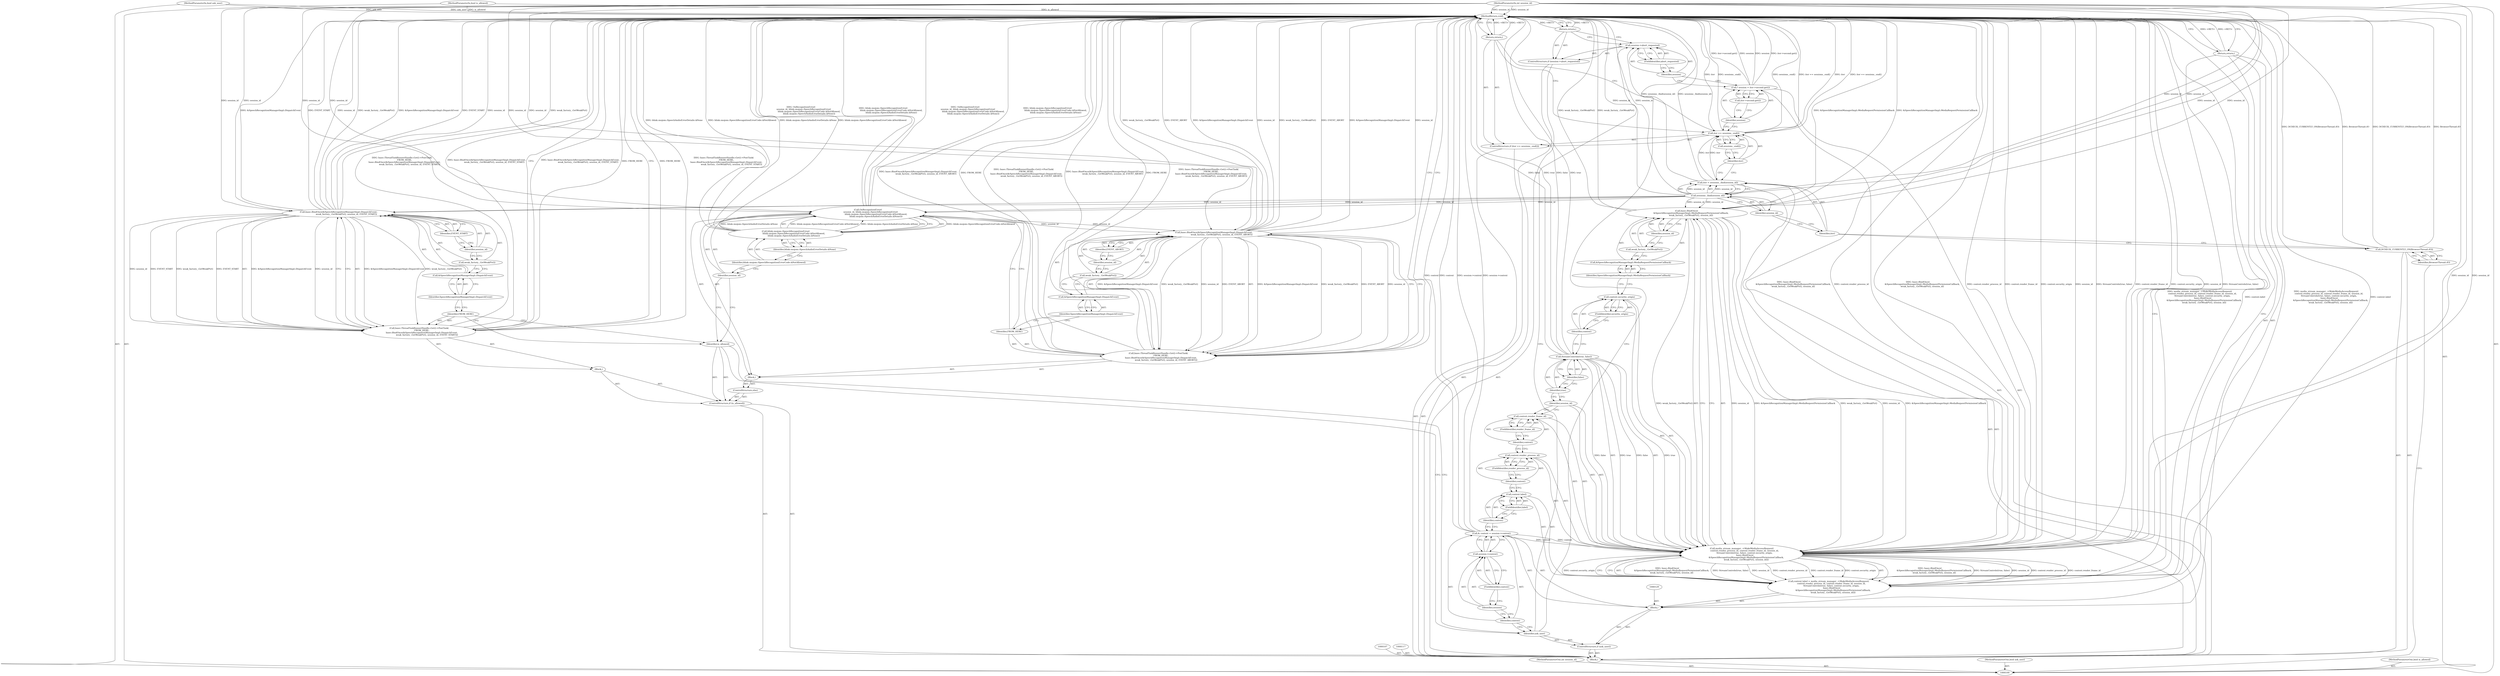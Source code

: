 digraph "1_Chrome_971548cdca2d4c0a6fedd3db0c94372c2a27eac3_20" {
"1000185" [label="(MethodReturn,void)"];
"1000101" [label="(MethodParameterIn,int session_id)"];
"1000271" [label="(MethodParameterOut,int session_id)"];
"1000119" [label="(Identifier,session)"];
"1000120" [label="(Call,iter->second.get())"];
"1000118" [label="(Call,* session = iter->second.get())"];
"1000124" [label="(FieldIdentifier,abort_requested)"];
"1000121" [label="(ControlStructure,if (session->abort_requested))"];
"1000122" [label="(Call,session->abort_requested)"];
"1000123" [label="(Identifier,session)"];
"1000125" [label="(Return,return;)"];
"1000126" [label="(ControlStructure,if (ask_user))"];
"1000127" [label="(Identifier,ask_user)"];
"1000130" [label="(Call,& context = session->context)"];
"1000131" [label="(Identifier,context)"];
"1000132" [label="(Call,session->context)"];
"1000133" [label="(Identifier,session)"];
"1000128" [label="(Block,)"];
"1000134" [label="(FieldIdentifier,context)"];
"1000138" [label="(FieldIdentifier,label)"];
"1000139" [label="(Call,media_stream_manager_->MakeMediaAccessRequest(\n        context.render_process_id, context.render_frame_id, session_id,\n        StreamControls(true, false), context.security_origin,\n         base::BindOnce(\n             &SpeechRecognitionManagerImpl::MediaRequestPermissionCallback,\n             weak_factory_.GetWeakPtr(), session_id)))"];
"1000135" [label="(Call,context.label = media_stream_manager_->MakeMediaAccessRequest(\n        context.render_process_id, context.render_frame_id, session_id,\n        StreamControls(true, false), context.security_origin,\n         base::BindOnce(\n             &SpeechRecognitionManagerImpl::MediaRequestPermissionCallback,\n             weak_factory_.GetWeakPtr(), session_id)))"];
"1000136" [label="(Call,context.label)"];
"1000137" [label="(Identifier,context)"];
"1000142" [label="(FieldIdentifier,render_process_id)"];
"1000143" [label="(Call,context.render_frame_id)"];
"1000144" [label="(Identifier,context)"];
"1000145" [label="(FieldIdentifier,render_frame_id)"];
"1000146" [label="(Identifier,session_id)"];
"1000140" [label="(Call,context.render_process_id)"];
"1000141" [label="(Identifier,context)"];
"1000148" [label="(Identifier,true)"];
"1000149" [label="(Identifier,false)"];
"1000150" [label="(Call,context.security_origin)"];
"1000151" [label="(Identifier,context)"];
"1000152" [label="(FieldIdentifier,security_origin)"];
"1000147" [label="(Call,StreamControls(true, false))"];
"1000102" [label="(MethodParameterIn,bool ask_user)"];
"1000272" [label="(MethodParameterOut,bool ask_user)"];
"1000153" [label="(Call,base::BindOnce(\n             &SpeechRecognitionManagerImpl::MediaRequestPermissionCallback,\n             weak_factory_.GetWeakPtr(), session_id))"];
"1000154" [label="(Call,&SpeechRecognitionManagerImpl::MediaRequestPermissionCallback)"];
"1000155" [label="(Identifier,SpeechRecognitionManagerImpl::MediaRequestPermissionCallback)"];
"1000156" [label="(Call,weak_factory_.GetWeakPtr())"];
"1000157" [label="(Identifier,session_id)"];
"1000158" [label="(Return,return;)"];
"1000161" [label="(Block,)"];
"1000159" [label="(ControlStructure,if (is_allowed))"];
"1000160" [label="(Identifier,is_allowed)"];
"1000162" [label="(Call,base::ThreadTaskRunnerHandle::Get()->PostTask(\n        FROM_HERE,\n        base::BindOnce(&SpeechRecognitionManagerImpl::DispatchEvent,\n                       weak_factory_.GetWeakPtr(), session_id, EVENT_START)))"];
"1000163" [label="(Identifier,FROM_HERE)"];
"1000165" [label="(Call,&SpeechRecognitionManagerImpl::DispatchEvent)"];
"1000166" [label="(Identifier,SpeechRecognitionManagerImpl::DispatchEvent)"];
"1000164" [label="(Call,base::BindOnce(&SpeechRecognitionManagerImpl::DispatchEvent,\n                       weak_factory_.GetWeakPtr(), session_id, EVENT_START))"];
"1000103" [label="(MethodParameterIn,bool is_allowed)"];
"1000273" [label="(MethodParameterOut,bool is_allowed)"];
"1000104" [label="(Block,)"];
"1000167" [label="(Call,weak_factory_.GetWeakPtr())"];
"1000168" [label="(Identifier,session_id)"];
"1000169" [label="(Identifier,EVENT_START)"];
"1000170" [label="(ControlStructure,else)"];
"1000171" [label="(Block,)"];
"1000172" [label="(Call,OnRecognitionError(\n        session_id, blink::mojom::SpeechRecognitionError(\n                        blink::mojom::SpeechRecognitionErrorCode::kNotAllowed,\n                        blink::mojom::SpeechAudioErrorDetails::kNone)))"];
"1000174" [label="(Call,blink::mojom::SpeechRecognitionError(\n                        blink::mojom::SpeechRecognitionErrorCode::kNotAllowed,\n                        blink::mojom::SpeechAudioErrorDetails::kNone))"];
"1000173" [label="(Identifier,session_id)"];
"1000175" [label="(Identifier,blink::mojom::SpeechRecognitionErrorCode::kNotAllowed)"];
"1000176" [label="(Identifier,blink::mojom::SpeechAudioErrorDetails::kNone)"];
"1000177" [label="(Call,base::ThreadTaskRunnerHandle::Get()->PostTask(\n        FROM_HERE,\n        base::BindOnce(&SpeechRecognitionManagerImpl::DispatchEvent,\n                       weak_factory_.GetWeakPtr(), session_id, EVENT_ABORT)))"];
"1000178" [label="(Identifier,FROM_HERE)"];
"1000180" [label="(Call,&SpeechRecognitionManagerImpl::DispatchEvent)"];
"1000181" [label="(Identifier,SpeechRecognitionManagerImpl::DispatchEvent)"];
"1000179" [label="(Call,base::BindOnce(&SpeechRecognitionManagerImpl::DispatchEvent,\n                       weak_factory_.GetWeakPtr(), session_id, EVENT_ABORT))"];
"1000182" [label="(Call,weak_factory_.GetWeakPtr())"];
"1000183" [label="(Identifier,session_id)"];
"1000184" [label="(Identifier,EVENT_ABORT)"];
"1000105" [label="(Call,DCHECK_CURRENTLY_ON(BrowserThread::IO))"];
"1000106" [label="(Identifier,BrowserThread::IO)"];
"1000110" [label="(Call,sessions_.find(session_id))"];
"1000111" [label="(Identifier,session_id)"];
"1000108" [label="(Call,iter = sessions_.find(session_id))"];
"1000109" [label="(Identifier,iter)"];
"1000115" [label="(Call,sessions_.end())"];
"1000112" [label="(ControlStructure,if (iter == sessions_.end()))"];
"1000113" [label="(Call,iter == sessions_.end())"];
"1000114" [label="(Identifier,iter)"];
"1000116" [label="(Return,return;)"];
"1000185" -> "1000100"  [label="AST: "];
"1000185" -> "1000116"  [label="CFG: "];
"1000185" -> "1000125"  [label="CFG: "];
"1000185" -> "1000158"  [label="CFG: "];
"1000185" -> "1000162"  [label="CFG: "];
"1000185" -> "1000177"  [label="CFG: "];
"1000116" -> "1000185"  [label="DDG: <RET>"];
"1000125" -> "1000185"  [label="DDG: <RET>"];
"1000158" -> "1000185"  [label="DDG: <RET>"];
"1000172" -> "1000185"  [label="DDG: OnRecognitionError(\n        session_id, blink::mojom::SpeechRecognitionError(\n                        blink::mojom::SpeechRecognitionErrorCode::kNotAllowed,\n                        blink::mojom::SpeechAudioErrorDetails::kNone))"];
"1000172" -> "1000185"  [label="DDG: blink::mojom::SpeechRecognitionError(\n                        blink::mojom::SpeechRecognitionErrorCode::kNotAllowed,\n                        blink::mojom::SpeechAudioErrorDetails::kNone)"];
"1000164" -> "1000185"  [label="DDG: EVENT_START"];
"1000164" -> "1000185"  [label="DDG: session_id"];
"1000164" -> "1000185"  [label="DDG: weak_factory_.GetWeakPtr()"];
"1000164" -> "1000185"  [label="DDG: &SpeechRecognitionManagerImpl::DispatchEvent"];
"1000177" -> "1000185"  [label="DDG: base::BindOnce(&SpeechRecognitionManagerImpl::DispatchEvent,\n                       weak_factory_.GetWeakPtr(), session_id, EVENT_ABORT)"];
"1000177" -> "1000185"  [label="DDG: FROM_HERE"];
"1000177" -> "1000185"  [label="DDG: base::ThreadTaskRunnerHandle::Get()->PostTask(\n        FROM_HERE,\n        base::BindOnce(&SpeechRecognitionManagerImpl::DispatchEvent,\n                       weak_factory_.GetWeakPtr(), session_id, EVENT_ABORT))"];
"1000105" -> "1000185"  [label="DDG: DCHECK_CURRENTLY_ON(BrowserThread::IO)"];
"1000105" -> "1000185"  [label="DDG: BrowserThread::IO"];
"1000113" -> "1000185"  [label="DDG: iter"];
"1000113" -> "1000185"  [label="DDG: sessions_.end()"];
"1000113" -> "1000185"  [label="DDG: iter == sessions_.end()"];
"1000139" -> "1000185"  [label="DDG: base::BindOnce(\n             &SpeechRecognitionManagerImpl::MediaRequestPermissionCallback,\n             weak_factory_.GetWeakPtr(), session_id)"];
"1000139" -> "1000185"  [label="DDG: context.render_process_id"];
"1000139" -> "1000185"  [label="DDG: context.render_frame_id"];
"1000139" -> "1000185"  [label="DDG: context.security_origin"];
"1000139" -> "1000185"  [label="DDG: session_id"];
"1000139" -> "1000185"  [label="DDG: StreamControls(true, false)"];
"1000102" -> "1000185"  [label="DDG: ask_user"];
"1000153" -> "1000185"  [label="DDG: &SpeechRecognitionManagerImpl::MediaRequestPermissionCallback"];
"1000153" -> "1000185"  [label="DDG: weak_factory_.GetWeakPtr()"];
"1000118" -> "1000185"  [label="DDG: session"];
"1000118" -> "1000185"  [label="DDG: iter->second.get()"];
"1000179" -> "1000185"  [label="DDG: weak_factory_.GetWeakPtr()"];
"1000179" -> "1000185"  [label="DDG: EVENT_ABORT"];
"1000179" -> "1000185"  [label="DDG: &SpeechRecognitionManagerImpl::DispatchEvent"];
"1000179" -> "1000185"  [label="DDG: session_id"];
"1000162" -> "1000185"  [label="DDG: base::BindOnce(&SpeechRecognitionManagerImpl::DispatchEvent,\n                       weak_factory_.GetWeakPtr(), session_id, EVENT_START)"];
"1000162" -> "1000185"  [label="DDG: FROM_HERE"];
"1000162" -> "1000185"  [label="DDG: base::ThreadTaskRunnerHandle::Get()->PostTask(\n        FROM_HERE,\n        base::BindOnce(&SpeechRecognitionManagerImpl::DispatchEvent,\n                       weak_factory_.GetWeakPtr(), session_id, EVENT_START))"];
"1000130" -> "1000185"  [label="DDG: session->context"];
"1000130" -> "1000185"  [label="DDG: context"];
"1000135" -> "1000185"  [label="DDG: media_stream_manager_->MakeMediaAccessRequest(\n        context.render_process_id, context.render_frame_id, session_id,\n        StreamControls(true, false), context.security_origin,\n         base::BindOnce(\n             &SpeechRecognitionManagerImpl::MediaRequestPermissionCallback,\n             weak_factory_.GetWeakPtr(), session_id))"];
"1000135" -> "1000185"  [label="DDG: context.label"];
"1000103" -> "1000185"  [label="DDG: is_allowed"];
"1000147" -> "1000185"  [label="DDG: false"];
"1000147" -> "1000185"  [label="DDG: true"];
"1000174" -> "1000185"  [label="DDG: blink::mojom::SpeechAudioErrorDetails::kNone"];
"1000174" -> "1000185"  [label="DDG: blink::mojom::SpeechRecognitionErrorCode::kNotAllowed"];
"1000101" -> "1000185"  [label="DDG: session_id"];
"1000108" -> "1000185"  [label="DDG: sessions_.find(session_id)"];
"1000110" -> "1000185"  [label="DDG: session_id"];
"1000101" -> "1000100"  [label="AST: "];
"1000101" -> "1000185"  [label="DDG: session_id"];
"1000101" -> "1000110"  [label="DDG: session_id"];
"1000101" -> "1000139"  [label="DDG: session_id"];
"1000101" -> "1000153"  [label="DDG: session_id"];
"1000101" -> "1000164"  [label="DDG: session_id"];
"1000101" -> "1000172"  [label="DDG: session_id"];
"1000101" -> "1000179"  [label="DDG: session_id"];
"1000271" -> "1000100"  [label="AST: "];
"1000119" -> "1000118"  [label="AST: "];
"1000119" -> "1000113"  [label="CFG: "];
"1000120" -> "1000119"  [label="CFG: "];
"1000120" -> "1000118"  [label="AST: "];
"1000120" -> "1000119"  [label="CFG: "];
"1000118" -> "1000120"  [label="CFG: "];
"1000118" -> "1000104"  [label="AST: "];
"1000118" -> "1000120"  [label="CFG: "];
"1000119" -> "1000118"  [label="AST: "];
"1000120" -> "1000118"  [label="AST: "];
"1000123" -> "1000118"  [label="CFG: "];
"1000118" -> "1000185"  [label="DDG: session"];
"1000118" -> "1000185"  [label="DDG: iter->second.get()"];
"1000124" -> "1000122"  [label="AST: "];
"1000124" -> "1000123"  [label="CFG: "];
"1000122" -> "1000124"  [label="CFG: "];
"1000121" -> "1000104"  [label="AST: "];
"1000122" -> "1000121"  [label="AST: "];
"1000125" -> "1000121"  [label="AST: "];
"1000122" -> "1000121"  [label="AST: "];
"1000122" -> "1000124"  [label="CFG: "];
"1000123" -> "1000122"  [label="AST: "];
"1000124" -> "1000122"  [label="AST: "];
"1000125" -> "1000122"  [label="CFG: "];
"1000127" -> "1000122"  [label="CFG: "];
"1000123" -> "1000122"  [label="AST: "];
"1000123" -> "1000118"  [label="CFG: "];
"1000124" -> "1000123"  [label="CFG: "];
"1000125" -> "1000121"  [label="AST: "];
"1000125" -> "1000122"  [label="CFG: "];
"1000185" -> "1000125"  [label="CFG: "];
"1000125" -> "1000185"  [label="DDG: <RET>"];
"1000126" -> "1000104"  [label="AST: "];
"1000127" -> "1000126"  [label="AST: "];
"1000128" -> "1000126"  [label="AST: "];
"1000127" -> "1000126"  [label="AST: "];
"1000127" -> "1000122"  [label="CFG: "];
"1000131" -> "1000127"  [label="CFG: "];
"1000160" -> "1000127"  [label="CFG: "];
"1000130" -> "1000128"  [label="AST: "];
"1000130" -> "1000132"  [label="CFG: "];
"1000131" -> "1000130"  [label="AST: "];
"1000132" -> "1000130"  [label="AST: "];
"1000137" -> "1000130"  [label="CFG: "];
"1000130" -> "1000185"  [label="DDG: session->context"];
"1000130" -> "1000185"  [label="DDG: context"];
"1000130" -> "1000139"  [label="DDG: context"];
"1000131" -> "1000130"  [label="AST: "];
"1000131" -> "1000127"  [label="CFG: "];
"1000133" -> "1000131"  [label="CFG: "];
"1000132" -> "1000130"  [label="AST: "];
"1000132" -> "1000134"  [label="CFG: "];
"1000133" -> "1000132"  [label="AST: "];
"1000134" -> "1000132"  [label="AST: "];
"1000130" -> "1000132"  [label="CFG: "];
"1000133" -> "1000132"  [label="AST: "];
"1000133" -> "1000131"  [label="CFG: "];
"1000134" -> "1000133"  [label="CFG: "];
"1000128" -> "1000126"  [label="AST: "];
"1000129" -> "1000128"  [label="AST: "];
"1000130" -> "1000128"  [label="AST: "];
"1000135" -> "1000128"  [label="AST: "];
"1000158" -> "1000128"  [label="AST: "];
"1000134" -> "1000132"  [label="AST: "];
"1000134" -> "1000133"  [label="CFG: "];
"1000132" -> "1000134"  [label="CFG: "];
"1000138" -> "1000136"  [label="AST: "];
"1000138" -> "1000137"  [label="CFG: "];
"1000136" -> "1000138"  [label="CFG: "];
"1000139" -> "1000135"  [label="AST: "];
"1000139" -> "1000153"  [label="CFG: "];
"1000140" -> "1000139"  [label="AST: "];
"1000143" -> "1000139"  [label="AST: "];
"1000146" -> "1000139"  [label="AST: "];
"1000147" -> "1000139"  [label="AST: "];
"1000150" -> "1000139"  [label="AST: "];
"1000153" -> "1000139"  [label="AST: "];
"1000135" -> "1000139"  [label="CFG: "];
"1000139" -> "1000185"  [label="DDG: base::BindOnce(\n             &SpeechRecognitionManagerImpl::MediaRequestPermissionCallback,\n             weak_factory_.GetWeakPtr(), session_id)"];
"1000139" -> "1000185"  [label="DDG: context.render_process_id"];
"1000139" -> "1000185"  [label="DDG: context.render_frame_id"];
"1000139" -> "1000185"  [label="DDG: context.security_origin"];
"1000139" -> "1000185"  [label="DDG: session_id"];
"1000139" -> "1000185"  [label="DDG: StreamControls(true, false)"];
"1000139" -> "1000135"  [label="DDG: base::BindOnce(\n             &SpeechRecognitionManagerImpl::MediaRequestPermissionCallback,\n             weak_factory_.GetWeakPtr(), session_id)"];
"1000139" -> "1000135"  [label="DDG: StreamControls(true, false)"];
"1000139" -> "1000135"  [label="DDG: session_id"];
"1000139" -> "1000135"  [label="DDG: context.render_process_id"];
"1000139" -> "1000135"  [label="DDG: context.render_frame_id"];
"1000139" -> "1000135"  [label="DDG: context.security_origin"];
"1000130" -> "1000139"  [label="DDG: context"];
"1000153" -> "1000139"  [label="DDG: session_id"];
"1000153" -> "1000139"  [label="DDG: &SpeechRecognitionManagerImpl::MediaRequestPermissionCallback"];
"1000153" -> "1000139"  [label="DDG: weak_factory_.GetWeakPtr()"];
"1000101" -> "1000139"  [label="DDG: session_id"];
"1000147" -> "1000139"  [label="DDG: true"];
"1000147" -> "1000139"  [label="DDG: false"];
"1000135" -> "1000128"  [label="AST: "];
"1000135" -> "1000139"  [label="CFG: "];
"1000136" -> "1000135"  [label="AST: "];
"1000139" -> "1000135"  [label="AST: "];
"1000158" -> "1000135"  [label="CFG: "];
"1000135" -> "1000185"  [label="DDG: media_stream_manager_->MakeMediaAccessRequest(\n        context.render_process_id, context.render_frame_id, session_id,\n        StreamControls(true, false), context.security_origin,\n         base::BindOnce(\n             &SpeechRecognitionManagerImpl::MediaRequestPermissionCallback,\n             weak_factory_.GetWeakPtr(), session_id))"];
"1000135" -> "1000185"  [label="DDG: context.label"];
"1000139" -> "1000135"  [label="DDG: base::BindOnce(\n             &SpeechRecognitionManagerImpl::MediaRequestPermissionCallback,\n             weak_factory_.GetWeakPtr(), session_id)"];
"1000139" -> "1000135"  [label="DDG: StreamControls(true, false)"];
"1000139" -> "1000135"  [label="DDG: session_id"];
"1000139" -> "1000135"  [label="DDG: context.render_process_id"];
"1000139" -> "1000135"  [label="DDG: context.render_frame_id"];
"1000139" -> "1000135"  [label="DDG: context.security_origin"];
"1000136" -> "1000135"  [label="AST: "];
"1000136" -> "1000138"  [label="CFG: "];
"1000137" -> "1000136"  [label="AST: "];
"1000138" -> "1000136"  [label="AST: "];
"1000141" -> "1000136"  [label="CFG: "];
"1000137" -> "1000136"  [label="AST: "];
"1000137" -> "1000130"  [label="CFG: "];
"1000138" -> "1000137"  [label="CFG: "];
"1000142" -> "1000140"  [label="AST: "];
"1000142" -> "1000141"  [label="CFG: "];
"1000140" -> "1000142"  [label="CFG: "];
"1000143" -> "1000139"  [label="AST: "];
"1000143" -> "1000145"  [label="CFG: "];
"1000144" -> "1000143"  [label="AST: "];
"1000145" -> "1000143"  [label="AST: "];
"1000146" -> "1000143"  [label="CFG: "];
"1000144" -> "1000143"  [label="AST: "];
"1000144" -> "1000140"  [label="CFG: "];
"1000145" -> "1000144"  [label="CFG: "];
"1000145" -> "1000143"  [label="AST: "];
"1000145" -> "1000144"  [label="CFG: "];
"1000143" -> "1000145"  [label="CFG: "];
"1000146" -> "1000139"  [label="AST: "];
"1000146" -> "1000143"  [label="CFG: "];
"1000148" -> "1000146"  [label="CFG: "];
"1000140" -> "1000139"  [label="AST: "];
"1000140" -> "1000142"  [label="CFG: "];
"1000141" -> "1000140"  [label="AST: "];
"1000142" -> "1000140"  [label="AST: "];
"1000144" -> "1000140"  [label="CFG: "];
"1000141" -> "1000140"  [label="AST: "];
"1000141" -> "1000136"  [label="CFG: "];
"1000142" -> "1000141"  [label="CFG: "];
"1000148" -> "1000147"  [label="AST: "];
"1000148" -> "1000146"  [label="CFG: "];
"1000149" -> "1000148"  [label="CFG: "];
"1000149" -> "1000147"  [label="AST: "];
"1000149" -> "1000148"  [label="CFG: "];
"1000147" -> "1000149"  [label="CFG: "];
"1000150" -> "1000139"  [label="AST: "];
"1000150" -> "1000152"  [label="CFG: "];
"1000151" -> "1000150"  [label="AST: "];
"1000152" -> "1000150"  [label="AST: "];
"1000155" -> "1000150"  [label="CFG: "];
"1000151" -> "1000150"  [label="AST: "];
"1000151" -> "1000147"  [label="CFG: "];
"1000152" -> "1000151"  [label="CFG: "];
"1000152" -> "1000150"  [label="AST: "];
"1000152" -> "1000151"  [label="CFG: "];
"1000150" -> "1000152"  [label="CFG: "];
"1000147" -> "1000139"  [label="AST: "];
"1000147" -> "1000149"  [label="CFG: "];
"1000148" -> "1000147"  [label="AST: "];
"1000149" -> "1000147"  [label="AST: "];
"1000151" -> "1000147"  [label="CFG: "];
"1000147" -> "1000185"  [label="DDG: false"];
"1000147" -> "1000185"  [label="DDG: true"];
"1000147" -> "1000139"  [label="DDG: true"];
"1000147" -> "1000139"  [label="DDG: false"];
"1000102" -> "1000100"  [label="AST: "];
"1000102" -> "1000185"  [label="DDG: ask_user"];
"1000272" -> "1000100"  [label="AST: "];
"1000153" -> "1000139"  [label="AST: "];
"1000153" -> "1000157"  [label="CFG: "];
"1000154" -> "1000153"  [label="AST: "];
"1000156" -> "1000153"  [label="AST: "];
"1000157" -> "1000153"  [label="AST: "];
"1000139" -> "1000153"  [label="CFG: "];
"1000153" -> "1000185"  [label="DDG: &SpeechRecognitionManagerImpl::MediaRequestPermissionCallback"];
"1000153" -> "1000185"  [label="DDG: weak_factory_.GetWeakPtr()"];
"1000153" -> "1000139"  [label="DDG: session_id"];
"1000153" -> "1000139"  [label="DDG: &SpeechRecognitionManagerImpl::MediaRequestPermissionCallback"];
"1000153" -> "1000139"  [label="DDG: weak_factory_.GetWeakPtr()"];
"1000110" -> "1000153"  [label="DDG: session_id"];
"1000101" -> "1000153"  [label="DDG: session_id"];
"1000154" -> "1000153"  [label="AST: "];
"1000154" -> "1000155"  [label="CFG: "];
"1000155" -> "1000154"  [label="AST: "];
"1000156" -> "1000154"  [label="CFG: "];
"1000155" -> "1000154"  [label="AST: "];
"1000155" -> "1000150"  [label="CFG: "];
"1000154" -> "1000155"  [label="CFG: "];
"1000156" -> "1000153"  [label="AST: "];
"1000156" -> "1000154"  [label="CFG: "];
"1000157" -> "1000156"  [label="CFG: "];
"1000157" -> "1000153"  [label="AST: "];
"1000157" -> "1000156"  [label="CFG: "];
"1000153" -> "1000157"  [label="CFG: "];
"1000158" -> "1000128"  [label="AST: "];
"1000158" -> "1000135"  [label="CFG: "];
"1000185" -> "1000158"  [label="CFG: "];
"1000158" -> "1000185"  [label="DDG: <RET>"];
"1000161" -> "1000159"  [label="AST: "];
"1000162" -> "1000161"  [label="AST: "];
"1000159" -> "1000104"  [label="AST: "];
"1000160" -> "1000159"  [label="AST: "];
"1000161" -> "1000159"  [label="AST: "];
"1000170" -> "1000159"  [label="AST: "];
"1000160" -> "1000159"  [label="AST: "];
"1000160" -> "1000127"  [label="CFG: "];
"1000163" -> "1000160"  [label="CFG: "];
"1000173" -> "1000160"  [label="CFG: "];
"1000162" -> "1000161"  [label="AST: "];
"1000162" -> "1000164"  [label="CFG: "];
"1000163" -> "1000162"  [label="AST: "];
"1000164" -> "1000162"  [label="AST: "];
"1000185" -> "1000162"  [label="CFG: "];
"1000162" -> "1000185"  [label="DDG: base::BindOnce(&SpeechRecognitionManagerImpl::DispatchEvent,\n                       weak_factory_.GetWeakPtr(), session_id, EVENT_START)"];
"1000162" -> "1000185"  [label="DDG: FROM_HERE"];
"1000162" -> "1000185"  [label="DDG: base::ThreadTaskRunnerHandle::Get()->PostTask(\n        FROM_HERE,\n        base::BindOnce(&SpeechRecognitionManagerImpl::DispatchEvent,\n                       weak_factory_.GetWeakPtr(), session_id, EVENT_START))"];
"1000164" -> "1000162"  [label="DDG: &SpeechRecognitionManagerImpl::DispatchEvent"];
"1000164" -> "1000162"  [label="DDG: weak_factory_.GetWeakPtr()"];
"1000164" -> "1000162"  [label="DDG: session_id"];
"1000164" -> "1000162"  [label="DDG: EVENT_START"];
"1000163" -> "1000162"  [label="AST: "];
"1000163" -> "1000160"  [label="CFG: "];
"1000166" -> "1000163"  [label="CFG: "];
"1000165" -> "1000164"  [label="AST: "];
"1000165" -> "1000166"  [label="CFG: "];
"1000166" -> "1000165"  [label="AST: "];
"1000167" -> "1000165"  [label="CFG: "];
"1000166" -> "1000165"  [label="AST: "];
"1000166" -> "1000163"  [label="CFG: "];
"1000165" -> "1000166"  [label="CFG: "];
"1000164" -> "1000162"  [label="AST: "];
"1000164" -> "1000169"  [label="CFG: "];
"1000165" -> "1000164"  [label="AST: "];
"1000167" -> "1000164"  [label="AST: "];
"1000168" -> "1000164"  [label="AST: "];
"1000169" -> "1000164"  [label="AST: "];
"1000162" -> "1000164"  [label="CFG: "];
"1000164" -> "1000185"  [label="DDG: EVENT_START"];
"1000164" -> "1000185"  [label="DDG: session_id"];
"1000164" -> "1000185"  [label="DDG: weak_factory_.GetWeakPtr()"];
"1000164" -> "1000185"  [label="DDG: &SpeechRecognitionManagerImpl::DispatchEvent"];
"1000164" -> "1000162"  [label="DDG: &SpeechRecognitionManagerImpl::DispatchEvent"];
"1000164" -> "1000162"  [label="DDG: weak_factory_.GetWeakPtr()"];
"1000164" -> "1000162"  [label="DDG: session_id"];
"1000164" -> "1000162"  [label="DDG: EVENT_START"];
"1000110" -> "1000164"  [label="DDG: session_id"];
"1000101" -> "1000164"  [label="DDG: session_id"];
"1000103" -> "1000100"  [label="AST: "];
"1000103" -> "1000185"  [label="DDG: is_allowed"];
"1000273" -> "1000100"  [label="AST: "];
"1000104" -> "1000100"  [label="AST: "];
"1000105" -> "1000104"  [label="AST: "];
"1000107" -> "1000104"  [label="AST: "];
"1000108" -> "1000104"  [label="AST: "];
"1000112" -> "1000104"  [label="AST: "];
"1000117" -> "1000104"  [label="AST: "];
"1000118" -> "1000104"  [label="AST: "];
"1000121" -> "1000104"  [label="AST: "];
"1000126" -> "1000104"  [label="AST: "];
"1000159" -> "1000104"  [label="AST: "];
"1000167" -> "1000164"  [label="AST: "];
"1000167" -> "1000165"  [label="CFG: "];
"1000168" -> "1000167"  [label="CFG: "];
"1000168" -> "1000164"  [label="AST: "];
"1000168" -> "1000167"  [label="CFG: "];
"1000169" -> "1000168"  [label="CFG: "];
"1000169" -> "1000164"  [label="AST: "];
"1000169" -> "1000168"  [label="CFG: "];
"1000164" -> "1000169"  [label="CFG: "];
"1000170" -> "1000159"  [label="AST: "];
"1000171" -> "1000170"  [label="AST: "];
"1000171" -> "1000170"  [label="AST: "];
"1000172" -> "1000171"  [label="AST: "];
"1000177" -> "1000171"  [label="AST: "];
"1000172" -> "1000171"  [label="AST: "];
"1000172" -> "1000174"  [label="CFG: "];
"1000173" -> "1000172"  [label="AST: "];
"1000174" -> "1000172"  [label="AST: "];
"1000178" -> "1000172"  [label="CFG: "];
"1000172" -> "1000185"  [label="DDG: OnRecognitionError(\n        session_id, blink::mojom::SpeechRecognitionError(\n                        blink::mojom::SpeechRecognitionErrorCode::kNotAllowed,\n                        blink::mojom::SpeechAudioErrorDetails::kNone))"];
"1000172" -> "1000185"  [label="DDG: blink::mojom::SpeechRecognitionError(\n                        blink::mojom::SpeechRecognitionErrorCode::kNotAllowed,\n                        blink::mojom::SpeechAudioErrorDetails::kNone)"];
"1000110" -> "1000172"  [label="DDG: session_id"];
"1000101" -> "1000172"  [label="DDG: session_id"];
"1000174" -> "1000172"  [label="DDG: blink::mojom::SpeechRecognitionErrorCode::kNotAllowed"];
"1000174" -> "1000172"  [label="DDG: blink::mojom::SpeechAudioErrorDetails::kNone"];
"1000172" -> "1000179"  [label="DDG: session_id"];
"1000174" -> "1000172"  [label="AST: "];
"1000174" -> "1000176"  [label="CFG: "];
"1000175" -> "1000174"  [label="AST: "];
"1000176" -> "1000174"  [label="AST: "];
"1000172" -> "1000174"  [label="CFG: "];
"1000174" -> "1000185"  [label="DDG: blink::mojom::SpeechAudioErrorDetails::kNone"];
"1000174" -> "1000185"  [label="DDG: blink::mojom::SpeechRecognitionErrorCode::kNotAllowed"];
"1000174" -> "1000172"  [label="DDG: blink::mojom::SpeechRecognitionErrorCode::kNotAllowed"];
"1000174" -> "1000172"  [label="DDG: blink::mojom::SpeechAudioErrorDetails::kNone"];
"1000173" -> "1000172"  [label="AST: "];
"1000173" -> "1000160"  [label="CFG: "];
"1000175" -> "1000173"  [label="CFG: "];
"1000175" -> "1000174"  [label="AST: "];
"1000175" -> "1000173"  [label="CFG: "];
"1000176" -> "1000175"  [label="CFG: "];
"1000176" -> "1000174"  [label="AST: "];
"1000176" -> "1000175"  [label="CFG: "];
"1000174" -> "1000176"  [label="CFG: "];
"1000177" -> "1000171"  [label="AST: "];
"1000177" -> "1000179"  [label="CFG: "];
"1000178" -> "1000177"  [label="AST: "];
"1000179" -> "1000177"  [label="AST: "];
"1000185" -> "1000177"  [label="CFG: "];
"1000177" -> "1000185"  [label="DDG: base::BindOnce(&SpeechRecognitionManagerImpl::DispatchEvent,\n                       weak_factory_.GetWeakPtr(), session_id, EVENT_ABORT)"];
"1000177" -> "1000185"  [label="DDG: FROM_HERE"];
"1000177" -> "1000185"  [label="DDG: base::ThreadTaskRunnerHandle::Get()->PostTask(\n        FROM_HERE,\n        base::BindOnce(&SpeechRecognitionManagerImpl::DispatchEvent,\n                       weak_factory_.GetWeakPtr(), session_id, EVENT_ABORT))"];
"1000179" -> "1000177"  [label="DDG: &SpeechRecognitionManagerImpl::DispatchEvent"];
"1000179" -> "1000177"  [label="DDG: weak_factory_.GetWeakPtr()"];
"1000179" -> "1000177"  [label="DDG: session_id"];
"1000179" -> "1000177"  [label="DDG: EVENT_ABORT"];
"1000178" -> "1000177"  [label="AST: "];
"1000178" -> "1000172"  [label="CFG: "];
"1000181" -> "1000178"  [label="CFG: "];
"1000180" -> "1000179"  [label="AST: "];
"1000180" -> "1000181"  [label="CFG: "];
"1000181" -> "1000180"  [label="AST: "];
"1000182" -> "1000180"  [label="CFG: "];
"1000181" -> "1000180"  [label="AST: "];
"1000181" -> "1000178"  [label="CFG: "];
"1000180" -> "1000181"  [label="CFG: "];
"1000179" -> "1000177"  [label="AST: "];
"1000179" -> "1000184"  [label="CFG: "];
"1000180" -> "1000179"  [label="AST: "];
"1000182" -> "1000179"  [label="AST: "];
"1000183" -> "1000179"  [label="AST: "];
"1000184" -> "1000179"  [label="AST: "];
"1000177" -> "1000179"  [label="CFG: "];
"1000179" -> "1000185"  [label="DDG: weak_factory_.GetWeakPtr()"];
"1000179" -> "1000185"  [label="DDG: EVENT_ABORT"];
"1000179" -> "1000185"  [label="DDG: &SpeechRecognitionManagerImpl::DispatchEvent"];
"1000179" -> "1000185"  [label="DDG: session_id"];
"1000179" -> "1000177"  [label="DDG: &SpeechRecognitionManagerImpl::DispatchEvent"];
"1000179" -> "1000177"  [label="DDG: weak_factory_.GetWeakPtr()"];
"1000179" -> "1000177"  [label="DDG: session_id"];
"1000179" -> "1000177"  [label="DDG: EVENT_ABORT"];
"1000172" -> "1000179"  [label="DDG: session_id"];
"1000101" -> "1000179"  [label="DDG: session_id"];
"1000182" -> "1000179"  [label="AST: "];
"1000182" -> "1000180"  [label="CFG: "];
"1000183" -> "1000182"  [label="CFG: "];
"1000183" -> "1000179"  [label="AST: "];
"1000183" -> "1000182"  [label="CFG: "];
"1000184" -> "1000183"  [label="CFG: "];
"1000184" -> "1000179"  [label="AST: "];
"1000184" -> "1000183"  [label="CFG: "];
"1000179" -> "1000184"  [label="CFG: "];
"1000105" -> "1000104"  [label="AST: "];
"1000105" -> "1000106"  [label="CFG: "];
"1000106" -> "1000105"  [label="AST: "];
"1000109" -> "1000105"  [label="CFG: "];
"1000105" -> "1000185"  [label="DDG: DCHECK_CURRENTLY_ON(BrowserThread::IO)"];
"1000105" -> "1000185"  [label="DDG: BrowserThread::IO"];
"1000106" -> "1000105"  [label="AST: "];
"1000106" -> "1000100"  [label="CFG: "];
"1000105" -> "1000106"  [label="CFG: "];
"1000110" -> "1000108"  [label="AST: "];
"1000110" -> "1000111"  [label="CFG: "];
"1000111" -> "1000110"  [label="AST: "];
"1000108" -> "1000110"  [label="CFG: "];
"1000110" -> "1000185"  [label="DDG: session_id"];
"1000110" -> "1000108"  [label="DDG: session_id"];
"1000101" -> "1000110"  [label="DDG: session_id"];
"1000110" -> "1000153"  [label="DDG: session_id"];
"1000110" -> "1000164"  [label="DDG: session_id"];
"1000110" -> "1000172"  [label="DDG: session_id"];
"1000111" -> "1000110"  [label="AST: "];
"1000111" -> "1000109"  [label="CFG: "];
"1000110" -> "1000111"  [label="CFG: "];
"1000108" -> "1000104"  [label="AST: "];
"1000108" -> "1000110"  [label="CFG: "];
"1000109" -> "1000108"  [label="AST: "];
"1000110" -> "1000108"  [label="AST: "];
"1000114" -> "1000108"  [label="CFG: "];
"1000108" -> "1000185"  [label="DDG: sessions_.find(session_id)"];
"1000110" -> "1000108"  [label="DDG: session_id"];
"1000108" -> "1000113"  [label="DDG: iter"];
"1000109" -> "1000108"  [label="AST: "];
"1000109" -> "1000105"  [label="CFG: "];
"1000111" -> "1000109"  [label="CFG: "];
"1000115" -> "1000113"  [label="AST: "];
"1000115" -> "1000114"  [label="CFG: "];
"1000113" -> "1000115"  [label="CFG: "];
"1000112" -> "1000104"  [label="AST: "];
"1000113" -> "1000112"  [label="AST: "];
"1000116" -> "1000112"  [label="AST: "];
"1000113" -> "1000112"  [label="AST: "];
"1000113" -> "1000115"  [label="CFG: "];
"1000114" -> "1000113"  [label="AST: "];
"1000115" -> "1000113"  [label="AST: "];
"1000116" -> "1000113"  [label="CFG: "];
"1000119" -> "1000113"  [label="CFG: "];
"1000113" -> "1000185"  [label="DDG: iter"];
"1000113" -> "1000185"  [label="DDG: sessions_.end()"];
"1000113" -> "1000185"  [label="DDG: iter == sessions_.end()"];
"1000108" -> "1000113"  [label="DDG: iter"];
"1000114" -> "1000113"  [label="AST: "];
"1000114" -> "1000108"  [label="CFG: "];
"1000115" -> "1000114"  [label="CFG: "];
"1000116" -> "1000112"  [label="AST: "];
"1000116" -> "1000113"  [label="CFG: "];
"1000185" -> "1000116"  [label="CFG: "];
"1000116" -> "1000185"  [label="DDG: <RET>"];
}
